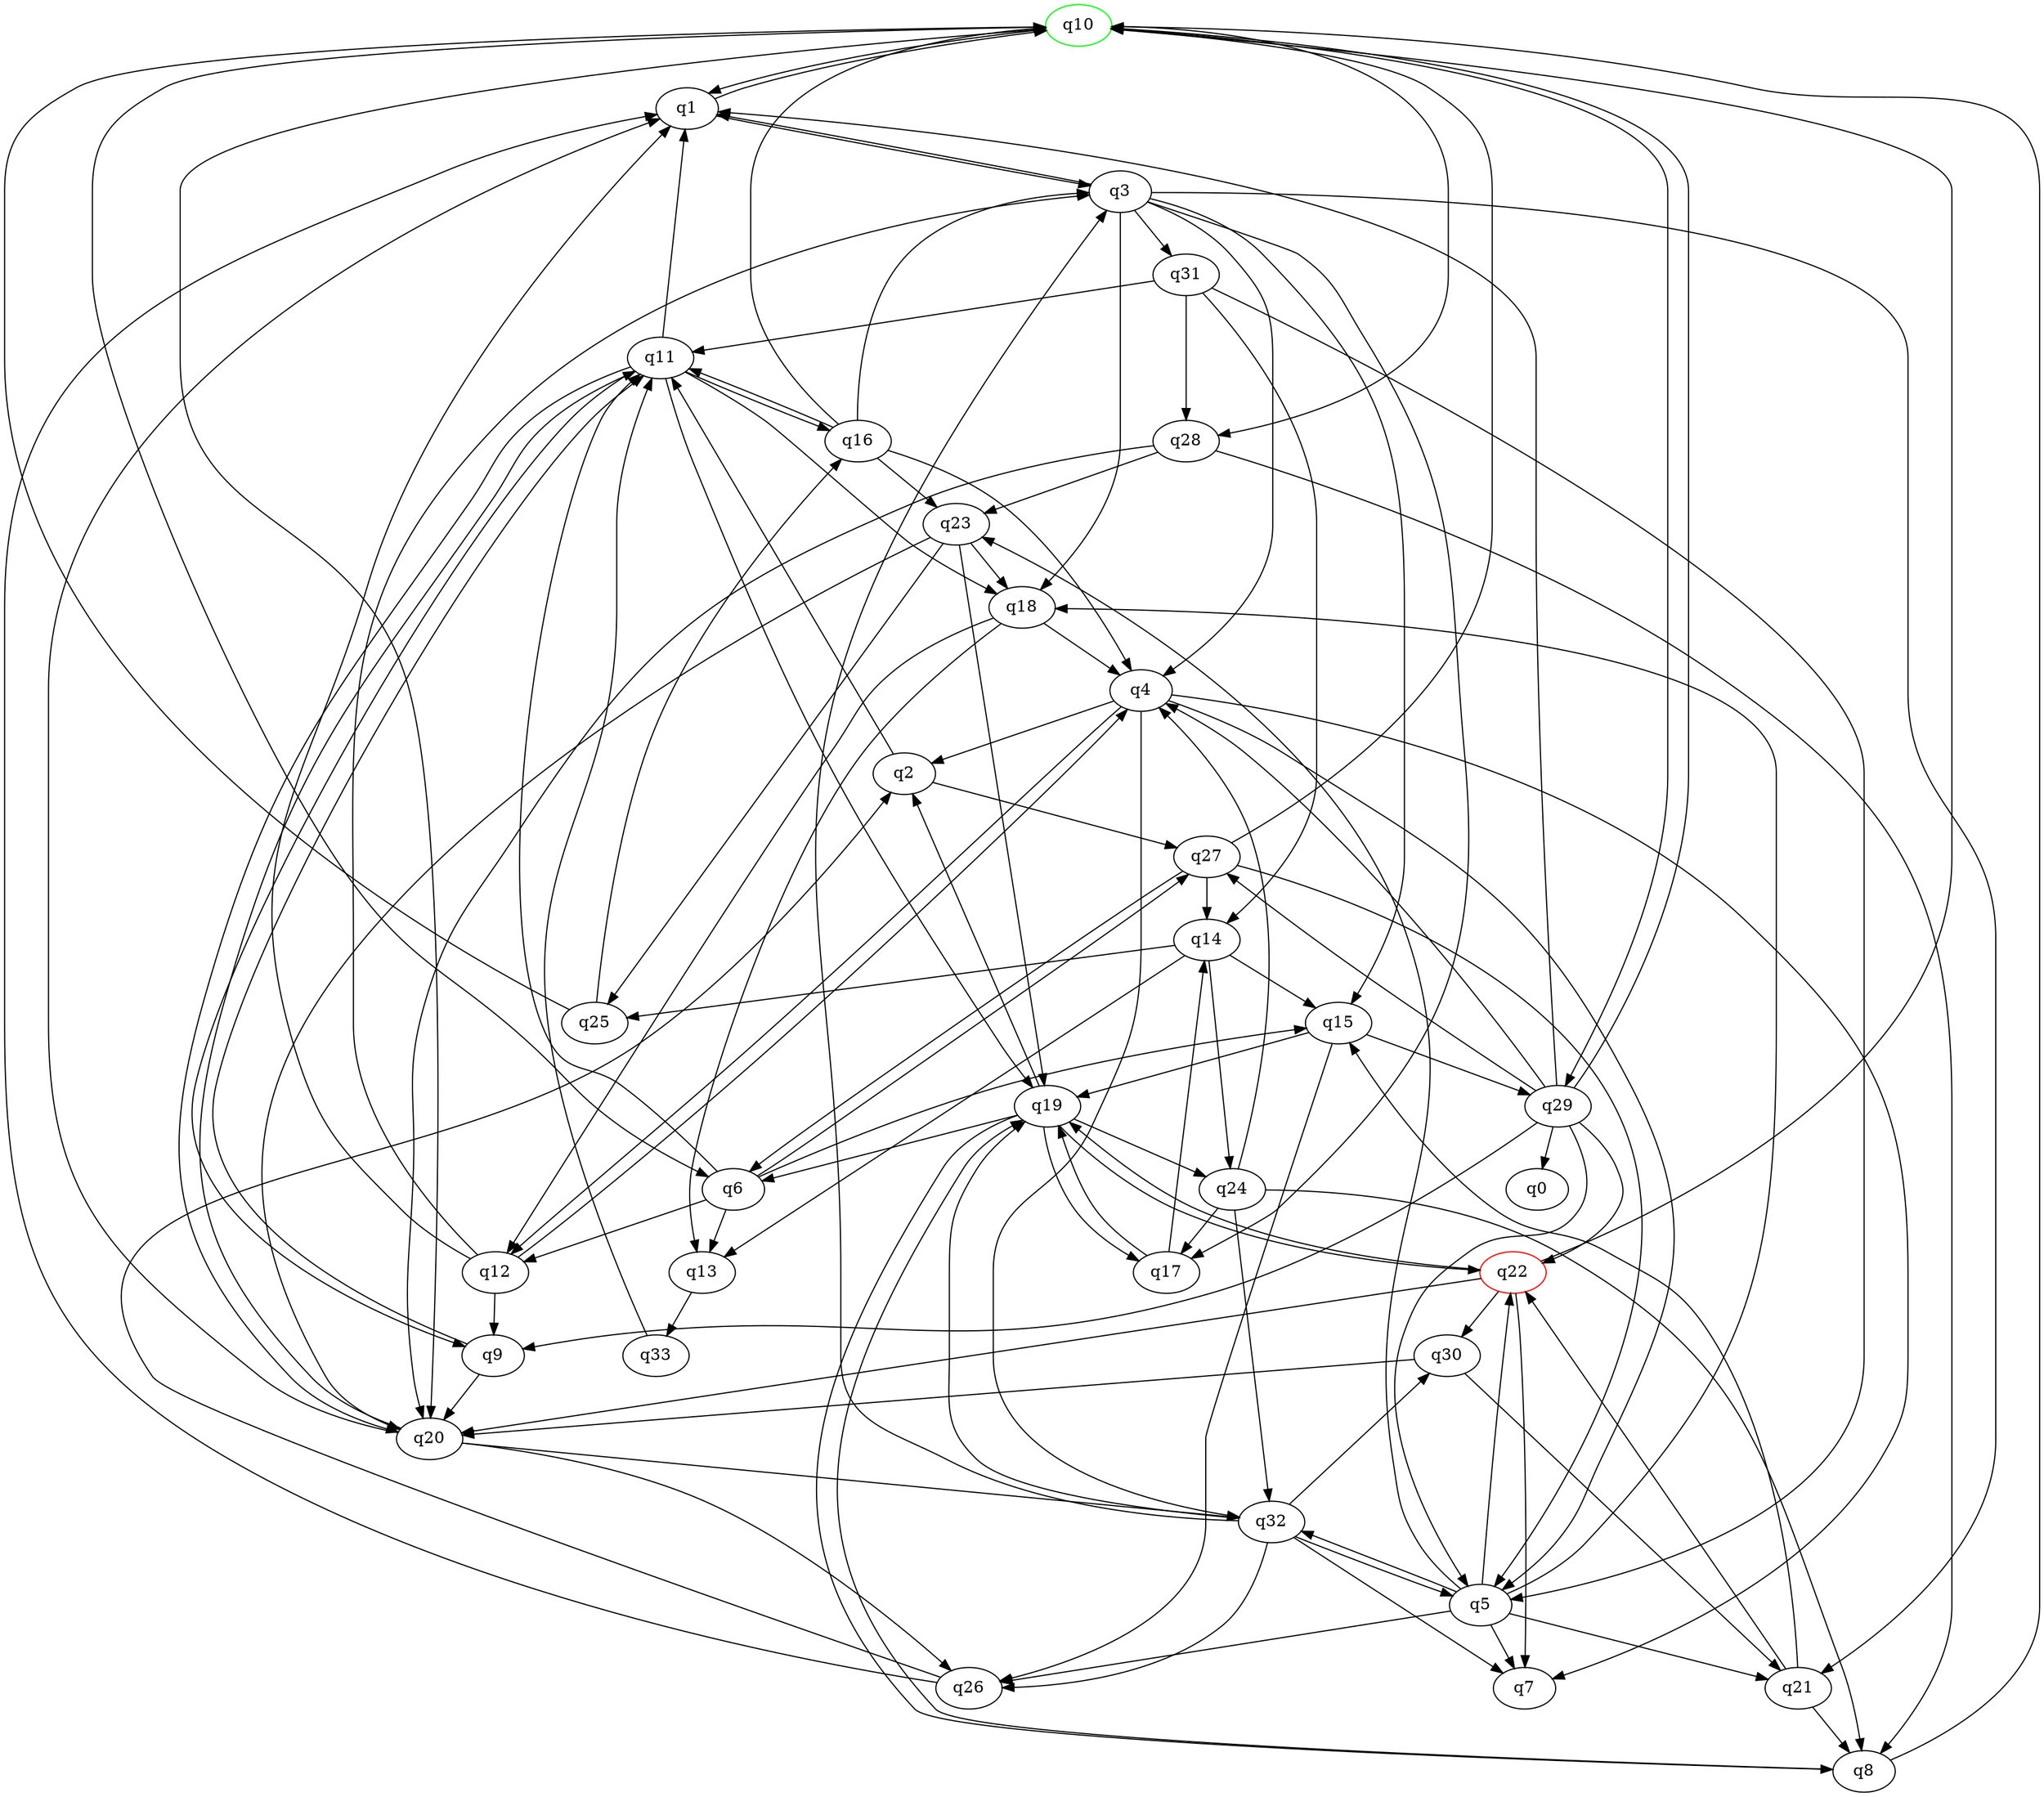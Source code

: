 digraph A{
q10 [initial=1,color=green];
q22 [final=1,color=red];
q1 -> q3;
q1 -> q10;
q2 -> q11;
q2 -> q27;
q3 -> q1;
q3 -> q4;
q3 -> q15;
q3 -> q17;
q3 -> q18;
q3 -> q21;
q3 -> q31;
q4 -> q2;
q4 -> q5;
q4 -> q7;
q4 -> q12;
q4 -> q32;
q5 -> q7;
q5 -> q18;
q5 -> q21;
q5 -> q22;
q5 -> q23;
q5 -> q26;
q5 -> q32;
q6 -> q11;
q6 -> q12;
q6 -> q13;
q6 -> q15;
q6 -> q27;
q8 -> q10;
q8 -> q19;
q9 -> q11;
q9 -> q20;
q10 -> q1;
q10 -> q6;
q10 -> q20;
q10 -> q28;
q10 -> q29;
q11 -> q1;
q11 -> q9;
q11 -> q16;
q11 -> q18;
q11 -> q19;
q11 -> q20;
q12 -> q1;
q12 -> q3;
q12 -> q4;
q12 -> q9;
q13 -> q33;
q14 -> q13;
q14 -> q15;
q14 -> q24;
q14 -> q25;
q15 -> q19;
q15 -> q26;
q15 -> q29;
q16 -> q3;
q16 -> q4;
q16 -> q10;
q16 -> q11;
q16 -> q23;
q17 -> q14;
q17 -> q19;
q18 -> q4;
q18 -> q12;
q18 -> q13;
q19 -> q2;
q19 -> q6;
q19 -> q8;
q19 -> q17;
q19 -> q22;
q19 -> q24;
q20 -> q1;
q20 -> q11;
q20 -> q26;
q20 -> q32;
q21 -> q8;
q21 -> q15;
q21 -> q22;
q22 -> q7;
q22 -> q10;
q22 -> q19;
q22 -> q20;
q22 -> q30;
q23 -> q18;
q23 -> q19;
q23 -> q20;
q23 -> q25;
q24 -> q4;
q24 -> q8;
q24 -> q17;
q24 -> q32;
q25 -> q10;
q25 -> q16;
q26 -> q1;
q26 -> q2;
q27 -> q5;
q27 -> q6;
q27 -> q10;
q27 -> q14;
q28 -> q8;
q28 -> q20;
q28 -> q23;
q29 -> q0;
q29 -> q1;
q29 -> q4;
q29 -> q5;
q29 -> q9;
q29 -> q10;
q29 -> q22;
q29 -> q27;
q30 -> q20;
q30 -> q21;
q31 -> q5;
q31 -> q11;
q31 -> q14;
q31 -> q28;
q32 -> q3;
q32 -> q5;
q32 -> q7;
q32 -> q19;
q32 -> q26;
q32 -> q30;
q33 -> q11;
}